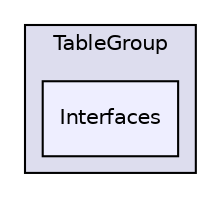 digraph G {
  compound=true
  node [ fontsize=10, fontname="Helvetica"];
  edge [ labelfontsize=9, labelfontname="Helvetica"];
  subgraph clusterdir_8c5dbd3958a8fa396cc241a5f88b1a0d {
    graph [ bgcolor="#ddddee", pencolor="black", label="TableGroup" fontname="Helvetica", fontsize=10, URL="dir_8c5dbd3958a8fa396cc241a5f88b1a0d.html"]
  dir_7832004586eb67614616dfc55dec674a [shape=box, label="Interfaces", style="filled", fillcolor="#eeeeff", pencolor="black", URL="dir_7832004586eb67614616dfc55dec674a.html"];
  }
}
